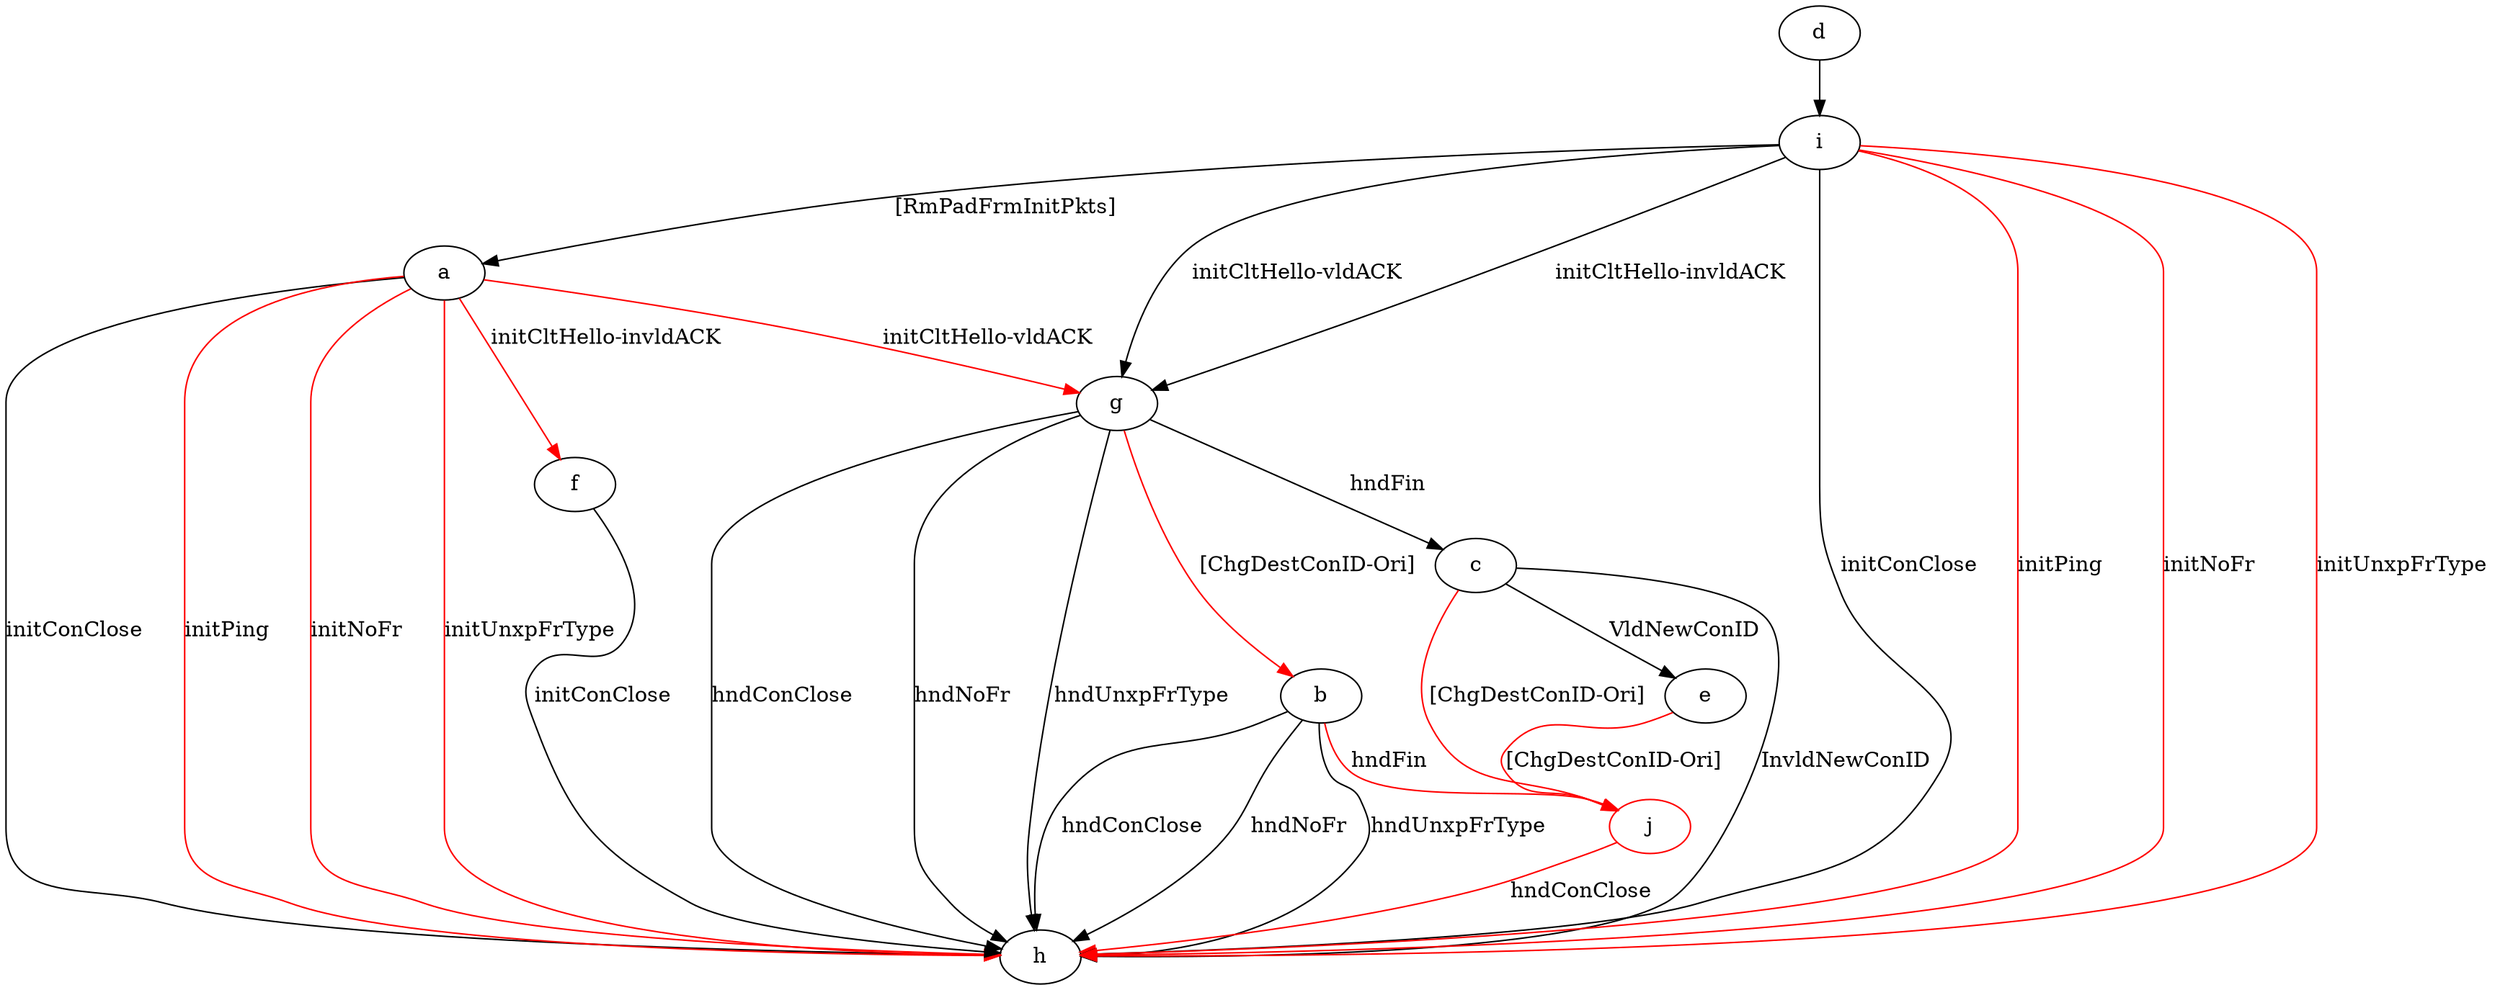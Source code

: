 digraph "" {
	a -> f	[key=0,
		color=red,
		label="initCltHello-invldACK "];
	a -> g	[key=0,
		color=red,
		label="initCltHello-vldACK "];
	a -> h	[key=0,
		label="initConClose "];
	a -> h	[key=1,
		color=red,
		label="initPing "];
	a -> h	[key=2,
		color=red,
		label="initNoFr "];
	a -> h	[key=3,
		color=red,
		label="initUnxpFrType "];
	b -> h	[key=0,
		label="hndConClose "];
	b -> h	[key=1,
		label="hndNoFr "];
	b -> h	[key=2,
		label="hndUnxpFrType "];
	j	[color=red];
	b -> j	[key=0,
		color=red,
		label="hndFin "];
	c -> e	[key=0,
		label="VldNewConID "];
	c -> h	[key=0,
		label="InvldNewConID "];
	c -> j	[key=0,
		color=red,
		label="[ChgDestConID-Ori] "];
	d -> i	[key=0];
	e -> j	[key=0,
		color=red,
		label="[ChgDestConID-Ori] "];
	f -> h	[key=0,
		label="initConClose "];
	g -> b	[key=0,
		color=red,
		label="[ChgDestConID-Ori] "];
	g -> c	[key=0,
		label="hndFin "];
	g -> h	[key=0,
		label="hndConClose "];
	g -> h	[key=1,
		label="hndNoFr "];
	g -> h	[key=2,
		label="hndUnxpFrType "];
	i -> a	[key=0,
		label="[RmPadFrmInitPkts] "];
	i -> g	[key=0,
		label="initCltHello-vldACK "];
	i -> g	[key=1,
		label="initCltHello-invldACK "];
	i -> h	[key=0,
		label="initConClose "];
	i -> h	[key=1,
		color=red,
		label="initPing "];
	i -> h	[key=2,
		color=red,
		label="initNoFr "];
	i -> h	[key=3,
		color=red,
		label="initUnxpFrType "];
	j -> h	[key=0,
		color=red,
		label="hndConClose "];
}
